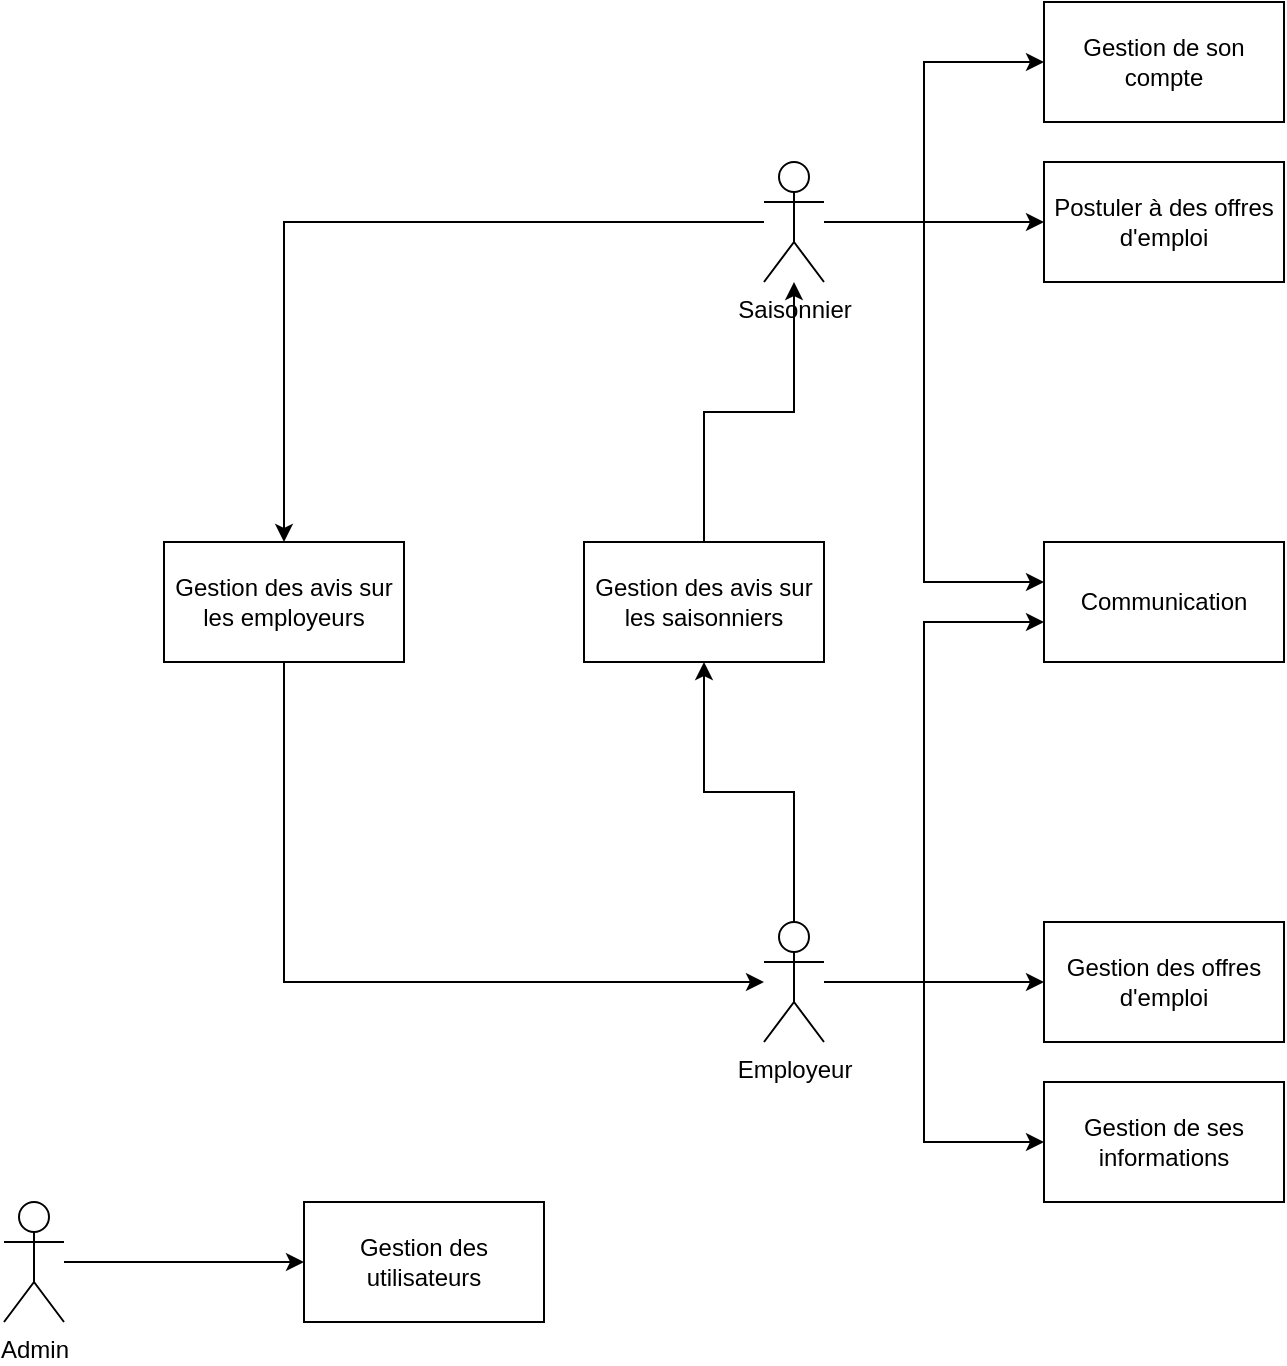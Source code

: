<mxfile version="22.0.3" type="device">
  <diagram name="Page-1" id="6c_ohbftm7qWtLkXLV9D">
    <mxGraphModel dx="1562" dy="894" grid="1" gridSize="10" guides="1" tooltips="1" connect="1" arrows="1" fold="1" page="1" pageScale="1" pageWidth="827" pageHeight="1169" math="0" shadow="0">
      <root>
        <mxCell id="0" />
        <mxCell id="1" parent="0" />
        <mxCell id="f8bVFRr4BjQ2tfwV-ElS-16" value="" style="edgeStyle=orthogonalEdgeStyle;rounded=0;orthogonalLoop=1;jettySize=auto;html=1;" edge="1" parent="1" source="f8bVFRr4BjQ2tfwV-ElS-1" target="f8bVFRr4BjQ2tfwV-ElS-15">
          <mxGeometry relative="1" as="geometry" />
        </mxCell>
        <mxCell id="f8bVFRr4BjQ2tfwV-ElS-18" style="edgeStyle=orthogonalEdgeStyle;rounded=0;orthogonalLoop=1;jettySize=auto;html=1;" edge="1" parent="1" source="f8bVFRr4BjQ2tfwV-ElS-1" target="f8bVFRr4BjQ2tfwV-ElS-17">
          <mxGeometry relative="1" as="geometry">
            <Array as="points">
              <mxPoint x="540" y="140" />
              <mxPoint x="540" y="320" />
            </Array>
          </mxGeometry>
        </mxCell>
        <mxCell id="f8bVFRr4BjQ2tfwV-ElS-21" style="edgeStyle=orthogonalEdgeStyle;rounded=0;orthogonalLoop=1;jettySize=auto;html=1;" edge="1" parent="1" source="f8bVFRr4BjQ2tfwV-ElS-1" target="f8bVFRr4BjQ2tfwV-ElS-20">
          <mxGeometry relative="1" as="geometry">
            <Array as="points">
              <mxPoint x="540" y="140" />
              <mxPoint x="540" y="60" />
            </Array>
          </mxGeometry>
        </mxCell>
        <mxCell id="f8bVFRr4BjQ2tfwV-ElS-30" style="edgeStyle=orthogonalEdgeStyle;rounded=0;orthogonalLoop=1;jettySize=auto;html=1;" edge="1" parent="1" source="f8bVFRr4BjQ2tfwV-ElS-1" target="f8bVFRr4BjQ2tfwV-ElS-29">
          <mxGeometry relative="1" as="geometry" />
        </mxCell>
        <mxCell id="f8bVFRr4BjQ2tfwV-ElS-1" value="&lt;div&gt;Saisonnier&lt;/div&gt;" style="shape=umlActor;verticalLabelPosition=bottom;verticalAlign=top;html=1;outlineConnect=0;" vertex="1" parent="1">
          <mxGeometry x="460" y="110" width="30" height="60" as="geometry" />
        </mxCell>
        <mxCell id="f8bVFRr4BjQ2tfwV-ElS-10" style="edgeStyle=orthogonalEdgeStyle;rounded=0;orthogonalLoop=1;jettySize=auto;html=1;" edge="1" parent="1" source="f8bVFRr4BjQ2tfwV-ElS-2" target="f8bVFRr4BjQ2tfwV-ElS-9">
          <mxGeometry relative="1" as="geometry" />
        </mxCell>
        <mxCell id="f8bVFRr4BjQ2tfwV-ElS-2" value="Admin" style="shape=umlActor;verticalLabelPosition=bottom;verticalAlign=top;html=1;outlineConnect=0;" vertex="1" parent="1">
          <mxGeometry x="80" y="630" width="30" height="60" as="geometry" />
        </mxCell>
        <mxCell id="f8bVFRr4BjQ2tfwV-ElS-8" style="edgeStyle=orthogonalEdgeStyle;rounded=0;orthogonalLoop=1;jettySize=auto;html=1;" edge="1" parent="1" source="f8bVFRr4BjQ2tfwV-ElS-3" target="f8bVFRr4BjQ2tfwV-ElS-7">
          <mxGeometry relative="1" as="geometry" />
        </mxCell>
        <mxCell id="f8bVFRr4BjQ2tfwV-ElS-19" style="edgeStyle=orthogonalEdgeStyle;rounded=0;orthogonalLoop=1;jettySize=auto;html=1;" edge="1" parent="1" source="f8bVFRr4BjQ2tfwV-ElS-3" target="f8bVFRr4BjQ2tfwV-ElS-17">
          <mxGeometry relative="1" as="geometry">
            <Array as="points">
              <mxPoint x="540" y="520" />
              <mxPoint x="540" y="340" />
            </Array>
          </mxGeometry>
        </mxCell>
        <mxCell id="f8bVFRr4BjQ2tfwV-ElS-23" style="edgeStyle=orthogonalEdgeStyle;rounded=0;orthogonalLoop=1;jettySize=auto;html=1;" edge="1" parent="1" source="f8bVFRr4BjQ2tfwV-ElS-3" target="f8bVFRr4BjQ2tfwV-ElS-22">
          <mxGeometry relative="1" as="geometry">
            <Array as="points">
              <mxPoint x="540" y="520" />
              <mxPoint x="540" y="600" />
            </Array>
          </mxGeometry>
        </mxCell>
        <mxCell id="f8bVFRr4BjQ2tfwV-ElS-27" style="edgeStyle=orthogonalEdgeStyle;rounded=0;orthogonalLoop=1;jettySize=auto;html=1;" edge="1" parent="1" source="f8bVFRr4BjQ2tfwV-ElS-3" target="f8bVFRr4BjQ2tfwV-ElS-26">
          <mxGeometry relative="1" as="geometry" />
        </mxCell>
        <mxCell id="f8bVFRr4BjQ2tfwV-ElS-3" value="Employeur" style="shape=umlActor;verticalLabelPosition=bottom;verticalAlign=top;html=1;outlineConnect=0;" vertex="1" parent="1">
          <mxGeometry x="460" y="490" width="30" height="60" as="geometry" />
        </mxCell>
        <mxCell id="f8bVFRr4BjQ2tfwV-ElS-7" value="Gestion des offres d&#39;emploi" style="rounded=0;whiteSpace=wrap;html=1;" vertex="1" parent="1">
          <mxGeometry x="600" y="490" width="120" height="60" as="geometry" />
        </mxCell>
        <mxCell id="f8bVFRr4BjQ2tfwV-ElS-9" value="Gestion des utilisateurs" style="rounded=0;whiteSpace=wrap;html=1;" vertex="1" parent="1">
          <mxGeometry x="230" y="630" width="120" height="60" as="geometry" />
        </mxCell>
        <mxCell id="f8bVFRr4BjQ2tfwV-ElS-15" value="Postuler à des offres d&#39;emploi" style="rounded=0;whiteSpace=wrap;html=1;" vertex="1" parent="1">
          <mxGeometry x="600" y="110" width="120" height="60" as="geometry" />
        </mxCell>
        <mxCell id="f8bVFRr4BjQ2tfwV-ElS-17" value="Communication" style="rounded=0;whiteSpace=wrap;html=1;" vertex="1" parent="1">
          <mxGeometry x="600" y="300" width="120" height="60" as="geometry" />
        </mxCell>
        <mxCell id="f8bVFRr4BjQ2tfwV-ElS-20" value="Gestion de son compte" style="rounded=0;whiteSpace=wrap;html=1;" vertex="1" parent="1">
          <mxGeometry x="600" y="30" width="120" height="60" as="geometry" />
        </mxCell>
        <mxCell id="f8bVFRr4BjQ2tfwV-ElS-22" value="Gestion de ses informations" style="rounded=0;whiteSpace=wrap;html=1;" vertex="1" parent="1">
          <mxGeometry x="600" y="570" width="120" height="60" as="geometry" />
        </mxCell>
        <mxCell id="f8bVFRr4BjQ2tfwV-ElS-28" style="edgeStyle=orthogonalEdgeStyle;rounded=0;orthogonalLoop=1;jettySize=auto;html=1;" edge="1" parent="1" source="f8bVFRr4BjQ2tfwV-ElS-26" target="f8bVFRr4BjQ2tfwV-ElS-1">
          <mxGeometry relative="1" as="geometry" />
        </mxCell>
        <mxCell id="f8bVFRr4BjQ2tfwV-ElS-26" value="Gestion des avis sur les saisonniers" style="rounded=0;whiteSpace=wrap;html=1;" vertex="1" parent="1">
          <mxGeometry x="370" y="300" width="120" height="60" as="geometry" />
        </mxCell>
        <mxCell id="f8bVFRr4BjQ2tfwV-ElS-31" style="edgeStyle=orthogonalEdgeStyle;rounded=0;orthogonalLoop=1;jettySize=auto;html=1;" edge="1" parent="1" source="f8bVFRr4BjQ2tfwV-ElS-29" target="f8bVFRr4BjQ2tfwV-ElS-3">
          <mxGeometry relative="1" as="geometry">
            <Array as="points">
              <mxPoint x="220" y="520" />
            </Array>
          </mxGeometry>
        </mxCell>
        <mxCell id="f8bVFRr4BjQ2tfwV-ElS-29" value="Gestion des avis sur les employeurs" style="rounded=0;whiteSpace=wrap;html=1;" vertex="1" parent="1">
          <mxGeometry x="160" y="300" width="120" height="60" as="geometry" />
        </mxCell>
      </root>
    </mxGraphModel>
  </diagram>
</mxfile>
